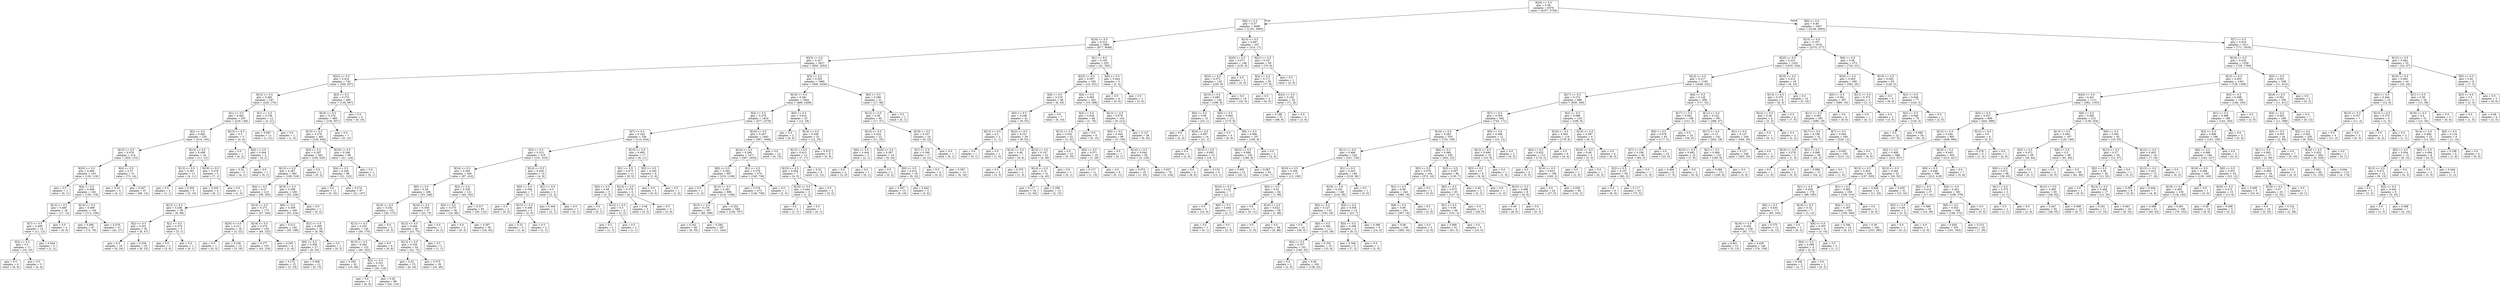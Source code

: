 digraph Tree {
node [shape=box] ;
0 [label="X[24] <= 0.5\ngini = 0.49\nsamples = 6376\nvalue = [4337, 5758]"] ;
1 [label="X[8] <= 0.5\ngini = 0.37\nsamples = 3089\nvalue = [1191, 3665]"] ;
0 -> 1 [labeldistance=2.5, labelangle=45, headlabel="True"] ;
2 [label="X[18] <= 0.5\ngini = 0.312\nsamples = 2882\nvalue = [877, 3648]"] ;
1 -> 2 ;
3 [label="X[23] <= 0.5\ngini = 0.327\nsamples = 2627\nvalue = [856, 3293]"] ;
2 -> 3 ;
4 [label="X[22] <= 0.5\ngini = 0.416\nsamples = 742\nvalue = [350, 837]"] ;
3 -> 4 ;
5 [label="X[12] <= 0.5\ngini = 0.492\nsamples = 247\nvalue = [220, 170]"] ;
4 -> 5 ;
6 [label="X[1] <= 0.5\ngini = 0.482\nsamples = 235\nvalue = [218, 149]"] ;
5 -> 6 ;
7 [label="X[2] <= 0.5\ngini = 0.482\nsamples = 230\nvalue = [214, 145]"] ;
6 -> 7 ;
8 [label="X[15] <= 0.5\ngini = 0.478\nsamples = 214\nvalue = [203, 133]"] ;
7 -> 8 ;
9 [label="X[20] <= 0.5\ngini = 0.499\nsamples = 163\nvalue = [130, 119]"] ;
8 -> 9 ;
10 [label="gini = 0.0\nsamples = 1\nvalue = [0, 1]"] ;
9 -> 10 ;
11 [label="X[4] <= 0.5\ngini = 0.499\nsamples = 162\nvalue = [130, 118]"] ;
9 -> 11 ;
12 [label="X[14] <= 0.5\ngini = 0.485\nsamples = 18\nvalue = [17, 12]"] ;
11 -> 12 ;
13 [label="X[7] <= 0.5\ngini = 0.499\nsamples = 14\nvalue = [11, 12]"] ;
12 -> 13 ;
14 [label="X[3] <= 0.5\ngini = 0.5\nsamples = 11\nvalue = [10, 10]"] ;
13 -> 14 ;
15 [label="gini = 0.5\nsamples = 6\nvalue = [6, 6]"] ;
14 -> 15 ;
16 [label="gini = 0.5\nsamples = 5\nvalue = [4, 4]"] ;
14 -> 16 ;
17 [label="gini = 0.444\nsamples = 3\nvalue = [1, 2]"] ;
13 -> 17 ;
18 [label="gini = 0.0\nsamples = 4\nvalue = [6, 0]"] ;
12 -> 18 ;
19 [label="X[14] <= 0.5\ngini = 0.499\nsamples = 144\nvalue = [113, 106]"] ;
11 -> 19 ;
20 [label="gini = 0.499\nsamples = 97\nvalue = [72, 79]"] ;
19 -> 20 ;
21 [label="gini = 0.479\nsamples = 47\nvalue = [41, 27]"] ;
19 -> 21 ;
22 [label="X[4] <= 0.5\ngini = 0.27\nsamples = 51\nvalue = [73, 14]"] ;
8 -> 22 ;
23 [label="gini = 0.32\nsamples = 4\nvalue = [4, 1]"] ;
22 -> 23 ;
24 [label="gini = 0.267\nsamples = 47\nvalue = [69, 13]"] ;
22 -> 24 ;
25 [label="X[15] <= 0.5\ngini = 0.499\nsamples = 16\nvalue = [11, 12]"] ;
7 -> 25 ;
26 [label="X[13] <= 0.5\ngini = 0.391\nsamples = 11\nvalue = [4, 11]"] ;
25 -> 26 ;
27 [label="gini = 0.5\nsamples = 2\nvalue = [1, 1]"] ;
26 -> 27 ;
28 [label="gini = 0.355\nsamples = 9\nvalue = [3, 10]"] ;
26 -> 28 ;
29 [label="X[19] <= 0.5\ngini = 0.219\nsamples = 5\nvalue = [7, 1]"] ;
25 -> 29 ;
30 [label="gini = 0.245\nsamples = 4\nvalue = [6, 1]"] ;
29 -> 30 ;
31 [label="gini = 0.0\nsamples = 1\nvalue = [1, 0]"] ;
29 -> 31 ;
32 [label="X[13] <= 0.5\ngini = 0.5\nsamples = 5\nvalue = [4, 4]"] ;
6 -> 32 ;
33 [label="gini = 0.0\nsamples = 1\nvalue = [0, 2]"] ;
32 -> 33 ;
34 [label="X[5] <= 0.5\ngini = 0.444\nsamples = 4\nvalue = [4, 2]"] ;
32 -> 34 ;
35 [label="gini = 0.32\nsamples = 3\nvalue = [4, 1]"] ;
34 -> 35 ;
36 [label="gini = 0.0\nsamples = 1\nvalue = [0, 1]"] ;
34 -> 36 ;
37 [label="X[1] <= 0.5\ngini = 0.159\nsamples = 12\nvalue = [2, 21]"] ;
5 -> 37 ;
38 [label="gini = 0.087\nsamples = 11\nvalue = [1, 21]"] ;
37 -> 38 ;
39 [label="gini = 0.0\nsamples = 1\nvalue = [1, 0]"] ;
37 -> 39 ;
40 [label="X[3] <= 0.5\ngini = 0.273\nsamples = 495\nvalue = [130, 667]"] ;
4 -> 40 ;
41 [label="X[16] <= 0.5\ngini = 0.276\nsamples = 489\nvalue = [130, 657]"] ;
40 -> 41 ;
42 [label="X[15] <= 0.5\ngini = 0.279\nsamples = 482\nvalue = [130, 644]"] ;
41 -> 42 ;
43 [label="X[5] <= 0.5\ngini = 0.287\nsamples = 383\nvalue = [109, 520]"] ;
42 -> 43 ;
44 [label="X[13] <= 0.5\ngini = 0.287\nsamples = 382\nvalue = [109, 518]"] ;
43 -> 44 ;
45 [label="X[4] <= 0.5\ngini = 0.27\nsamples = 213\nvalue = [56, 292]"] ;
44 -> 45 ;
46 [label="X[12] <= 0.5\ngini = 0.266\nsamples = 38\nvalue = [9, 48]"] ;
45 -> 46 ;
47 [label="X[2] <= 0.5\ngini = 0.201\nsamples = 35\nvalue = [6, 47]"] ;
46 -> 47 ;
48 [label="gini = 0.0\nsamples = 16\nvalue = [0, 24]"] ;
47 -> 48 ;
49 [label="gini = 0.328\nsamples = 19\nvalue = [6, 23]"] ;
47 -> 49 ;
50 [label="X[1] <= 0.5\ngini = 0.375\nsamples = 3\nvalue = [3, 1]"] ;
46 -> 50 ;
51 [label="gini = 0.0\nsamples = 2\nvalue = [3, 0]"] ;
50 -> 51 ;
52 [label="gini = 0.0\nsamples = 1\nvalue = [0, 1]"] ;
50 -> 52 ;
53 [label="X[14] <= 0.5\ngini = 0.271\nsamples = 175\nvalue = [47, 244]"] ;
45 -> 53 ;
54 [label="X[20] <= 0.5\ngini = 0.211\nsamples = 16\nvalue = [3, 22]"] ;
53 -> 54 ;
55 [label="gini = 0.0\nsamples = 1\nvalue = [0, 3]"] ;
54 -> 55 ;
56 [label="gini = 0.236\nsamples = 15\nvalue = [3, 19]"] ;
54 -> 56 ;
57 [label="X[19] <= 0.5\ngini = 0.276\nsamples = 159\nvalue = [44, 222]"] ;
53 -> 57 ;
58 [label="gini = 0.277\nsamples = 155\nvalue = [43, 216]"] ;
57 -> 58 ;
59 [label="gini = 0.245\nsamples = 4\nvalue = [1, 6]"] ;
57 -> 59 ;
60 [label="X[19] <= 0.5\ngini = 0.308\nsamples = 169\nvalue = [53, 226]"] ;
44 -> 60 ;
61 [label="X[6] <= 0.5\ngini = 0.309\nsamples = 168\nvalue = [53, 224]"] ;
60 -> 61 ;
62 [label="gini = 0.312\nsamples = 140\nvalue = [45, 188]"] ;
61 -> 62 ;
63 [label="X[1] <= 0.5\ngini = 0.298\nsamples = 28\nvalue = [8, 36]"] ;
61 -> 63 ;
64 [label="X[0] <= 0.5\ngini = 0.308\nsamples = 27\nvalue = [8, 34]"] ;
63 -> 64 ;
65 [label="gini = 0.172\nsamples = 15\nvalue = [2, 19]"] ;
64 -> 65 ;
66 [label="gini = 0.408\nsamples = 12\nvalue = [6, 15]"] ;
64 -> 66 ;
67 [label="gini = 0.0\nsamples = 1\nvalue = [0, 2]"] ;
63 -> 67 ;
68 [label="gini = 0.0\nsamples = 1\nvalue = [0, 2]"] ;
60 -> 68 ;
69 [label="gini = 0.0\nsamples = 1\nvalue = [0, 2]"] ;
43 -> 69 ;
70 [label="X[19] <= 0.5\ngini = 0.248\nsamples = 99\nvalue = [21, 124]"] ;
42 -> 70 ;
71 [label="X[4] <= 0.5\ngini = 0.249\nsamples = 98\nvalue = [21, 123]"] ;
70 -> 71 ;
72 [label="gini = 0.0\nsamples = 11\nvalue = [0, 16]"] ;
71 -> 72 ;
73 [label="gini = 0.274\nsamples = 87\nvalue = [21, 107]"] ;
71 -> 73 ;
74 [label="gini = 0.0\nsamples = 1\nvalue = [0, 1]"] ;
70 -> 74 ;
75 [label="gini = 0.0\nsamples = 7\nvalue = [0, 13]"] ;
41 -> 75 ;
76 [label="gini = 0.0\nsamples = 6\nvalue = [0, 10]"] ;
40 -> 76 ;
77 [label="X[3] <= 0.5\ngini = 0.283\nsamples = 1885\nvalue = [506, 2456]"] ;
3 -> 77 ;
78 [label="X[19] <= 0.5\ngini = 0.281\nsamples = 1844\nvalue = [489, 2408]"] ;
77 -> 78 ;
79 [label="X[4] <= 0.5\ngini = 0.278\nsamples = 1819\nvalue = [477, 2379]"] ;
78 -> 79 ;
80 [label="X[7] <= 0.5\ngini = 0.324\nsamples = 336\nvalue = [110, 430]"] ;
79 -> 80 ;
81 [label="X[5] <= 0.5\ngini = 0.313\nsamples = 319\nvalue = [101, 419]"] ;
80 -> 81 ;
82 [label="X[14] <= 0.5\ngini = 0.309\nsamples = 309\nvalue = [97, 410]"] ;
81 -> 82 ;
83 [label="X[0] <= 0.5\ngini = 0.29\nsamples = 188\nvalue = [53, 248]"] ;
82 -> 83 ;
84 [label="X[16] <= 0.5\ngini = 0.252\nsamples = 131\nvalue = [30, 173]"] ;
83 -> 84 ;
85 [label="X[12] <= 0.5\ngini = 0.255\nsamples = 129\nvalue = [30, 170]"] ;
84 -> 85 ;
86 [label="X[13] <= 0.5\ngini = 0.264\nsamples = 123\nvalue = [30, 162]"] ;
85 -> 86 ;
87 [label="gini = 0.293\nsamples = 32\nvalue = [10, 46]"] ;
86 -> 87 ;
88 [label="X[2] <= 0.5\ngini = 0.251\nsamples = 91\nvalue = [20, 116]"] ;
86 -> 88 ;
89 [label="gini = 0.0\nsamples = 3\nvalue = [0, 6]"] ;
88 -> 89 ;
90 [label="gini = 0.26\nsamples = 88\nvalue = [20, 110]"] ;
88 -> 90 ;
91 [label="gini = 0.0\nsamples = 6\nvalue = [0, 8]"] ;
85 -> 91 ;
92 [label="gini = 0.0\nsamples = 2\nvalue = [0, 3]"] ;
84 -> 92 ;
93 [label="X[16] <= 0.5\ngini = 0.359\nsamples = 57\nvalue = [23, 75]"] ;
83 -> 93 ;
94 [label="X[12] <= 0.5\ngini = 0.364\nsamples = 56\nvalue = [23, 73]"] ;
93 -> 94 ;
95 [label="X[13] <= 0.5\ngini = 0.359\nsamples = 54\nvalue = [22, 72]"] ;
94 -> 95 ;
96 [label="gini = 0.32\nsamples = 15\nvalue = [6, 24]"] ;
95 -> 96 ;
97 [label="gini = 0.375\nsamples = 39\nvalue = [16, 48]"] ;
95 -> 97 ;
98 [label="gini = 0.5\nsamples = 2\nvalue = [1, 1]"] ;
94 -> 98 ;
99 [label="gini = 0.0\nsamples = 1\nvalue = [0, 2]"] ;
93 -> 99 ;
100 [label="X[2] <= 0.5\ngini = 0.336\nsamples = 121\nvalue = [44, 162]"] ;
82 -> 100 ;
101 [label="X[0] <= 0.5\ngini = 0.375\nsamples = 38\nvalue = [16, 48]"] ;
100 -> 101 ;
102 [label="gini = 0.0\nsamples = 2\nvalue = [0, 3]"] ;
101 -> 102 ;
103 [label="gini = 0.387\nsamples = 36\nvalue = [16, 45]"] ;
101 -> 103 ;
104 [label="gini = 0.317\nsamples = 83\nvalue = [28, 114]"] ;
100 -> 104 ;
105 [label="X[14] <= 0.5\ngini = 0.426\nsamples = 10\nvalue = [4, 9]"] ;
81 -> 105 ;
106 [label="X[0] <= 0.5\ngini = 0.346\nsamples = 7\nvalue = [2, 7]"] ;
105 -> 106 ;
107 [label="gini = 0.0\nsamples = 2\nvalue = [0, 2]"] ;
106 -> 107 ;
108 [label="X[15] <= 0.5\ngini = 0.408\nsamples = 5\nvalue = [2, 5]"] ;
106 -> 108 ;
109 [label="gini = 0.32\nsamples = 3\nvalue = [1, 4]"] ;
108 -> 109 ;
110 [label="gini = 0.5\nsamples = 2\nvalue = [1, 1]"] ;
108 -> 110 ;
111 [label="X[1] <= 0.5\ngini = 0.5\nsamples = 3\nvalue = [2, 2]"] ;
105 -> 111 ;
112 [label="gini = 0.444\nsamples = 2\nvalue = [2, 1]"] ;
111 -> 112 ;
113 [label="gini = 0.0\nsamples = 1\nvalue = [0, 1]"] ;
111 -> 113 ;
114 [label="X[15] <= 0.5\ngini = 0.495\nsamples = 17\nvalue = [9, 11]"] ;
80 -> 114 ;
115 [label="X[1] <= 0.5\ngini = 0.473\nsamples = 11\nvalue = [8, 5]"] ;
114 -> 115 ;
116 [label="X[0] <= 0.5\ngini = 0.48\nsamples = 5\nvalue = [2, 3]"] ;
115 -> 116 ;
117 [label="gini = 0.0\nsamples = 1\nvalue = [0, 1]"] ;
116 -> 117 ;
118 [label="X[14] <= 0.5\ngini = 0.5\nsamples = 4\nvalue = [2, 2]"] ;
116 -> 118 ;
119 [label="gini = 0.5\nsamples = 2\nvalue = [1, 1]"] ;
118 -> 119 ;
120 [label="gini = 0.5\nsamples = 2\nvalue = [1, 1]"] ;
118 -> 120 ;
121 [label="X[14] <= 0.5\ngini = 0.375\nsamples = 6\nvalue = [6, 2]"] ;
115 -> 121 ;
122 [label="gini = 0.48\nsamples = 3\nvalue = [3, 2]"] ;
121 -> 122 ;
123 [label="gini = 0.0\nsamples = 3\nvalue = [3, 0]"] ;
121 -> 123 ;
124 [label="X[2] <= 0.5\ngini = 0.245\nsamples = 6\nvalue = [1, 6]"] ;
114 -> 124 ;
125 [label="gini = 0.0\nsamples = 5\nvalue = [0, 6]"] ;
124 -> 125 ;
126 [label="gini = 0.0\nsamples = 1\nvalue = [1, 0]"] ;
124 -> 126 ;
127 [label="X[16] <= 0.5\ngini = 0.267\nsamples = 1483\nvalue = [367, 1949]"] ;
79 -> 127 ;
128 [label="X[14] <= 0.5\ngini = 0.268\nsamples = 1471\nvalue = [367, 1934]"] ;
127 -> 128 ;
129 [label="X[0] <= 0.5\ngini = 0.262\nsamples = 897\nvalue = [219, 1196]"] ;
128 -> 129 ;
130 [label="gini = 0.0\nsamples = 1\nvalue = [1, 0]"] ;
129 -> 130 ;
131 [label="X[13] <= 0.5\ngini = 0.261\nsamples = 896\nvalue = [218, 1196]"] ;
129 -> 131 ;
132 [label="X[15] <= 0.5\ngini = 0.278\nsamples = 307\nvalue = [80, 399]"] ;
131 -> 132 ;
133 [label="gini = 0.242\nsamples = 40\nvalue = [9, 55]"] ;
132 -> 133 ;
134 [label="gini = 0.284\nsamples = 267\nvalue = [71, 344]"] ;
132 -> 134 ;
135 [label="gini = 0.252\nsamples = 589\nvalue = [138, 797]"] ;
131 -> 135 ;
136 [label="X[1] <= 0.5\ngini = 0.278\nsamples = 574\nvalue = [148, 738]"] ;
128 -> 136 ;
137 [label="gini = 0.276\nsamples = 573\nvalue = [146, 738]"] ;
136 -> 137 ;
138 [label="gini = 0.0\nsamples = 1\nvalue = [2, 0]"] ;
136 -> 138 ;
139 [label="gini = 0.0\nsamples = 12\nvalue = [0, 15]"] ;
127 -> 139 ;
140 [label="X[0] <= 0.5\ngini = 0.414\nsamples = 25\nvalue = [12, 29]"] ;
78 -> 140 ;
141 [label="gini = 0.0\nsamples = 2\nvalue = [0, 4]"] ;
140 -> 141 ;
142 [label="X[14] <= 0.5\ngini = 0.438\nsamples = 23\nvalue = [12, 25]"] ;
140 -> 142 ;
143 [label="X[13] <= 0.5\ngini = 0.413\nsamples = 15\nvalue = [7, 17]"] ;
142 -> 143 ;
144 [label="X[15] <= 0.5\ngini = 0.494\nsamples = 7\nvalue = [4, 5]"] ;
143 -> 144 ;
145 [label="X[16] <= 0.5\ngini = 0.444\nsamples = 3\nvalue = [1, 2]"] ;
144 -> 145 ;
146 [label="gini = 0.5\nsamples = 2\nvalue = [1, 1]"] ;
145 -> 146 ;
147 [label="gini = 0.0\nsamples = 1\nvalue = [0, 1]"] ;
145 -> 147 ;
148 [label="gini = 0.5\nsamples = 4\nvalue = [3, 3]"] ;
144 -> 148 ;
149 [label="gini = 0.32\nsamples = 8\nvalue = [3, 12]"] ;
143 -> 149 ;
150 [label="gini = 0.473\nsamples = 8\nvalue = [5, 8]"] ;
142 -> 150 ;
151 [label="X[5] <= 0.5\ngini = 0.386\nsamples = 41\nvalue = [17, 48]"] ;
77 -> 151 ;
152 [label="X[13] <= 0.5\ngini = 0.39\nsamples = 40\nvalue = [17, 47]"] ;
151 -> 152 ;
153 [label="X[14] <= 0.5\ngini = 0.424\nsamples = 22\nvalue = [11, 25]"] ;
152 -> 153 ;
154 [label="X[6] <= 0.5\ngini = 0.444\nsamples = 3\nvalue = [2, 1]"] ;
153 -> 154 ;
155 [label="gini = 0.0\nsamples = 2\nvalue = [2, 0]"] ;
154 -> 155 ;
156 [label="gini = 0.0\nsamples = 1\nvalue = [0, 1]"] ;
154 -> 156 ;
157 [label="X[20] <= 0.5\ngini = 0.397\nsamples = 19\nvalue = [9, 24]"] ;
153 -> 157 ;
158 [label="gini = 0.0\nsamples = 1\nvalue = [0, 2]"] ;
157 -> 158 ;
159 [label="X[6] <= 0.5\ngini = 0.412\nsamples = 18\nvalue = [9, 22]"] ;
157 -> 159 ;
160 [label="gini = 0.397\nsamples = 13\nvalue = [6, 16]"] ;
159 -> 160 ;
161 [label="gini = 0.444\nsamples = 5\nvalue = [3, 6]"] ;
159 -> 161 ;
162 [label="X[19] <= 0.5\ngini = 0.337\nsamples = 18\nvalue = [6, 22]"] ;
152 -> 162 ;
163 [label="X[7] <= 0.5\ngini = 0.346\nsamples = 17\nvalue = [6, 21]"] ;
162 -> 163 ;
164 [label="gini = 0.0\nsamples = 4\nvalue = [0, 5]"] ;
163 -> 164 ;
165 [label="gini = 0.397\nsamples = 13\nvalue = [6, 16]"] ;
163 -> 165 ;
166 [label="gini = 0.0\nsamples = 1\nvalue = [0, 1]"] ;
162 -> 166 ;
167 [label="gini = 0.0\nsamples = 1\nvalue = [0, 1]"] ;
151 -> 167 ;
168 [label="X[1] <= 0.5\ngini = 0.105\nsamples = 255\nvalue = [21, 355]"] ;
2 -> 168 ;
169 [label="X[23] <= 0.5\ngini = 0.097\nsamples = 250\nvalue = [19, 351]"] ;
168 -> 169 ;
170 [label="X[6] <= 0.5\ngini = 0.219\nsamples = 48\nvalue = [9, 63]"] ;
169 -> 170 ;
171 [label="X[0] <= 0.5\ngini = 0.248\nsamples = 41\nvalue = [9, 53]"] ;
170 -> 171 ;
172 [label="X[13] <= 0.5\ngini = 0.5\nsamples = 2\nvalue = [1, 1]"] ;
171 -> 172 ;
173 [label="gini = 0.0\nsamples = 1\nvalue = [0, 1]"] ;
172 -> 173 ;
174 [label="gini = 0.0\nsamples = 1\nvalue = [1, 0]"] ;
172 -> 174 ;
175 [label="X[22] <= 0.5\ngini = 0.231\nsamples = 39\nvalue = [8, 52]"] ;
171 -> 175 ;
176 [label="X[15] <= 0.5\ngini = 0.48\nsamples = 7\nvalue = [4, 6]"] ;
175 -> 176 ;
177 [label="gini = 0.5\nsamples = 5\nvalue = [3, 3]"] ;
176 -> 177 ;
178 [label="gini = 0.375\nsamples = 2\nvalue = [1, 3]"] ;
176 -> 178 ;
179 [label="X[15] <= 0.5\ngini = 0.147\nsamples = 32\nvalue = [4, 46]"] ;
175 -> 179 ;
180 [label="X[14] <= 0.5\ngini = 0.15\nsamples = 31\nvalue = [4, 45]"] ;
179 -> 180 ;
181 [label="gini = 0.117\nsamples = 18\nvalue = [2, 30]"] ;
180 -> 181 ;
182 [label="gini = 0.208\nsamples = 13\nvalue = [2, 15]"] ;
180 -> 182 ;
183 [label="gini = 0.0\nsamples = 1\nvalue = [0, 1]"] ;
179 -> 183 ;
184 [label="gini = 0.0\nsamples = 7\nvalue = [0, 10]"] ;
170 -> 184 ;
185 [label="X[4] <= 0.5\ngini = 0.065\nsamples = 202\nvalue = [10, 288]"] ;
169 -> 185 ;
186 [label="X[3] <= 0.5\ngini = 0.026\nsamples = 48\nvalue = [1, 76]"] ;
185 -> 186 ;
187 [label="X[13] <= 0.5\ngini = 0.032\nsamples = 42\nvalue = [1, 61]"] ;
186 -> 187 ;
188 [label="gini = 0.0\nsamples = 23\nvalue = [0, 35]"] ;
187 -> 188 ;
189 [label="X[0] <= 0.5\ngini = 0.071\nsamples = 19\nvalue = [1, 26]"] ;
187 -> 189 ;
190 [label="gini = 0.117\nsamples = 11\nvalue = [1, 15]"] ;
189 -> 190 ;
191 [label="gini = 0.0\nsamples = 8\nvalue = [0, 11]"] ;
189 -> 191 ;
192 [label="gini = 0.0\nsamples = 6\nvalue = [0, 15]"] ;
186 -> 192 ;
193 [label="X[13] <= 0.5\ngini = 0.078\nsamples = 154\nvalue = [9, 212]"] ;
185 -> 193 ;
194 [label="X[0] <= 0.5\ngini = 0.044\nsamples = 96\nvalue = [3, 130]"] ;
193 -> 194 ;
195 [label="gini = 0.0\nsamples = 1\nvalue = [0, 1]"] ;
194 -> 195 ;
196 [label="X[14] <= 0.5\ngini = 0.044\nsamples = 95\nvalue = [3, 129]"] ;
194 -> 196 ;
197 [label="gini = 0.074\nsamples = 19\nvalue = [1, 25]"] ;
196 -> 197 ;
198 [label="gini = 0.037\nsamples = 76\nvalue = [2, 104]"] ;
196 -> 198 ;
199 [label="gini = 0.127\nsamples = 58\nvalue = [6, 82]"] ;
193 -> 199 ;
200 [label="X[6] <= 0.5\ngini = 0.444\nsamples = 5\nvalue = [2, 4]"] ;
168 -> 200 ;
201 [label="gini = 0.0\nsamples = 4\nvalue = [0, 4]"] ;
200 -> 201 ;
202 [label="gini = 0.0\nsamples = 1\nvalue = [2, 0]"] ;
200 -> 202 ;
203 [label="X[14] <= 0.5\ngini = 0.097\nsamples = 207\nvalue = [314, 17]"] ;
1 -> 203 ;
204 [label="X[20] <= 0.5\ngini = 0.071\nsamples = 148\nvalue = [235, 9]"] ;
203 -> 204 ;
205 [label="X[22] <= 0.5\ngini = 0.072\nsamples = 145\nvalue = [230, 9]"] ;
204 -> 205 ;
206 [label="X[13] <= 0.5\ngini = 0.083\nsamples = 126\nvalue = [198, 9]"] ;
205 -> 206 ;
207 [label="X[0] <= 0.5\ngini = 0.08\nsamples = 15\nvalue = [23, 1]"] ;
206 -> 207 ;
208 [label="gini = 0.0\nsamples = 1\nvalue = [2, 0]"] ;
207 -> 208 ;
209 [label="X[23] <= 0.5\ngini = 0.087\nsamples = 14\nvalue = [21, 1]"] ;
207 -> 209 ;
210 [label="gini = 0.0\nsamples = 1\nvalue = [2, 0]"] ;
209 -> 210 ;
211 [label="X[15] <= 0.5\ngini = 0.095\nsamples = 13\nvalue = [19, 1]"] ;
209 -> 211 ;
212 [label="gini = 0.0\nsamples = 4\nvalue = [6, 0]"] ;
211 -> 212 ;
213 [label="gini = 0.133\nsamples = 9\nvalue = [13, 1]"] ;
211 -> 213 ;
214 [label="X[0] <= 0.5\ngini = 0.084\nsamples = 111\nvalue = [175, 8]"] ;
206 -> 214 ;
215 [label="gini = 0.0\nsamples = 4\nvalue = [6, 0]"] ;
214 -> 215 ;
216 [label="X[6] <= 0.5\ngini = 0.086\nsamples = 107\nvalue = [169, 8]"] ;
214 -> 216 ;
217 [label="X[23] <= 0.5\ngini = 0.088\nsamples = 105\nvalue = [166, 8]"] ;
216 -> 217 ;
218 [label="gini = 0.091\nsamples = 12\nvalue = [20, 1]"] ;
217 -> 218 ;
219 [label="gini = 0.087\nsamples = 93\nvalue = [146, 7]"] ;
217 -> 219 ;
220 [label="gini = 0.0\nsamples = 2\nvalue = [3, 0]"] ;
216 -> 220 ;
221 [label="gini = 0.0\nsamples = 19\nvalue = [32, 0]"] ;
205 -> 221 ;
222 [label="gini = 0.0\nsamples = 3\nvalue = [5, 0]"] ;
204 -> 222 ;
223 [label="X[21] <= 0.5\ngini = 0.167\nsamples = 59\nvalue = [79, 8]"] ;
203 -> 223 ;
224 [label="X[4] <= 0.5\ngini = 0.171\nsamples = 58\nvalue = [77, 8]"] ;
223 -> 224 ;
225 [label="gini = 0.0\nsamples = 4\nvalue = [6, 0]"] ;
224 -> 225 ;
226 [label="X[22] <= 0.5\ngini = 0.182\nsamples = 54\nvalue = [71, 8]"] ;
224 -> 226 ;
227 [label="gini = 0.188\nsamples = 51\nvalue = [68, 8]"] ;
226 -> 227 ;
228 [label="gini = 0.0\nsamples = 3\nvalue = [3, 0]"] ;
226 -> 228 ;
229 [label="gini = 0.0\nsamples = 1\nvalue = [2, 0]"] ;
223 -> 229 ;
230 [label="X[9] <= 0.5\ngini = 0.48\nsamples = 3287\nvalue = [3146, 2093]"] ;
0 -> 230 [labeldistance=2.5, labelangle=-45, headlabel="False"] ;
231 [label="X[15] <= 0.5\ngini = 0.187\nsamples = 1676\nvalue = [2375, 277]"] ;
230 -> 231 ;
232 [label="X[20] <= 0.5\ngini = 0.231\nsamples = 1203\nvalue = [1655, 254]"] ;
231 -> 232 ;
233 [label="X[13] <= 0.5\ngini = 0.217\nsamples = 1185\nvalue = [1646, 232]"] ;
232 -> 233 ;
234 [label="X[17] <= 0.5\ngini = 0.272\nsamples = 686\nvalue = [929, 180]"] ;
233 -> 234 ;
235 [label="X[7] <= 0.5\ngini = 0.304\nsamples = 562\nvalue = [743, 171]"] ;
234 -> 235 ;
236 [label="X[14] <= 0.5\ngini = 0.293\nsamples = 550\nvalue = [733, 159]"] ;
235 -> 236 ;
237 [label="X[11] <= 0.5\ngini = 0.466\nsamples = 220\nvalue = [231, 136]"] ;
236 -> 237 ;
238 [label="X[16] <= 0.5\ngini = 0.204\nsamples = 71\nvalue = [13, 100]"] ;
237 -> 238 ;
239 [label="X[10] <= 0.5\ngini = 0.142\nsamples = 7\nvalue = [12, 1]"] ;
238 -> 239 ;
240 [label="gini = 0.0\nsamples = 5\nvalue = [10, 0]"] ;
239 -> 240 ;
241 [label="X[6] <= 0.5\ngini = 0.444\nsamples = 2\nvalue = [2, 1]"] ;
239 -> 241 ;
242 [label="gini = 0.0\nsamples = 1\nvalue = [0, 1]"] ;
241 -> 242 ;
243 [label="gini = 0.0\nsamples = 1\nvalue = [2, 0]"] ;
241 -> 243 ;
244 [label="X[0] <= 0.5\ngini = 0.02\nsamples = 64\nvalue = [1, 99]"] ;
238 -> 244 ;
245 [label="gini = 0.0\nsamples = 5\nvalue = [0, 11]"] ;
244 -> 245 ;
246 [label="X[10] <= 0.5\ngini = 0.022\nsamples = 59\nvalue = [1, 88]"] ;
244 -> 246 ;
247 [label="gini = 0.0\nsamples = 1\nvalue = [1, 0]"] ;
246 -> 247 ;
248 [label="gini = 0.0\nsamples = 58\nvalue = [0, 88]"] ;
246 -> 248 ;
249 [label="X[1] <= 0.5\ngini = 0.243\nsamples = 149\nvalue = [218, 36]"] ;
237 -> 249 ;
250 [label="X[16] <= 0.5\ngini = 0.245\nsamples = 148\nvalue = [216, 36]"] ;
249 -> 250 ;
251 [label="X[0] <= 0.5\ngini = 0.227\nsamples = 133\nvalue = [193, 29]"] ;
250 -> 251 ;
252 [label="gini = 0.0\nsamples = 22\nvalue = [38, 0]"] ;
251 -> 252 ;
253 [label="X[6] <= 0.5\ngini = 0.266\nsamples = 111\nvalue = [155, 29]"] ;
251 -> 253 ;
254 [label="X[4] <= 0.5\ngini = 0.257\nsamples = 101\nvalue = [140, 25]"] ;
253 -> 254 ;
255 [label="gini = 0.0\nsamples = 1\nvalue = [2, 0]"] ;
254 -> 255 ;
256 [label="gini = 0.26\nsamples = 100\nvalue = [138, 25]"] ;
254 -> 256 ;
257 [label="gini = 0.332\nsamples = 10\nvalue = [15, 4]"] ;
253 -> 257 ;
258 [label="X[4] <= 0.5\ngini = 0.358\nsamples = 15\nvalue = [23, 7]"] ;
250 -> 258 ;
259 [label="X[0] <= 0.5\ngini = 0.298\nsamples = 6\nvalue = [9, 2]"] ;
258 -> 259 ;
260 [label="gini = 0.346\nsamples = 5\nvalue = [7, 2]"] ;
259 -> 260 ;
261 [label="gini = 0.0\nsamples = 1\nvalue = [2, 0]"] ;
259 -> 261 ;
262 [label="gini = 0.388\nsamples = 9\nvalue = [14, 5]"] ;
258 -> 262 ;
263 [label="gini = 0.0\nsamples = 1\nvalue = [2, 0]"] ;
249 -> 263 ;
264 [label="X[6] <= 0.5\ngini = 0.084\nsamples = 330\nvalue = [502, 23]"] ;
236 -> 264 ;
265 [label="X[5] <= 0.5\ngini = 0.079\nsamples = 244\nvalue = [372, 16]"] ;
264 -> 265 ;
266 [label="X[1] <= 0.5\ngini = 0.08\nsamples = 242\nvalue = [369, 16]"] ;
265 -> 266 ;
267 [label="X[8] <= 0.5\ngini = 0.08\nsamples = 241\nvalue = [367, 16]"] ;
266 -> 267 ;
268 [label="gini = 0.08\nsamples = 239\nvalue = [365, 16]"] ;
267 -> 268 ;
269 [label="gini = 0.0\nsamples = 2\nvalue = [2, 0]"] ;
267 -> 269 ;
270 [label="gini = 0.0\nsamples = 1\nvalue = [2, 0]"] ;
266 -> 270 ;
271 [label="gini = 0.0\nsamples = 2\nvalue = [3, 0]"] ;
265 -> 271 ;
272 [label="X[3] <= 0.5\ngini = 0.097\nsamples = 86\nvalue = [130, 7]"] ;
264 -> 272 ;
273 [label="X[0] <= 0.5\ngini = 0.073\nsamples = 83\nvalue = [127, 5]"] ;
272 -> 273 ;
274 [label="X[1] <= 0.5\ngini = 0.09\nsamples = 66\nvalue = [101, 5]"] ;
273 -> 274 ;
275 [label="gini = 0.099\nsamples = 61\nvalue = [91, 5]"] ;
274 -> 275 ;
276 [label="gini = 0.0\nsamples = 5\nvalue = [10, 0]"] ;
274 -> 276 ;
277 [label="gini = 0.0\nsamples = 17\nvalue = [26, 0]"] ;
273 -> 277 ;
278 [label="gini = 0.48\nsamples = 3\nvalue = [3, 2]"] ;
272 -> 278 ;
279 [label="X[0] <= 0.5\ngini = 0.496\nsamples = 12\nvalue = [10, 12]"] ;
235 -> 279 ;
280 [label="X[12] <= 0.5\ngini = 0.499\nsamples = 10\nvalue = [10, 9]"] ;
279 -> 280 ;
281 [label="X[3] <= 0.5\ngini = 0.5\nsamples = 9\nvalue = [9, 9]"] ;
280 -> 281 ;
282 [label="gini = 0.0\nsamples = 1\nvalue = [1, 0]"] ;
281 -> 282 ;
283 [label="X[10] <= 0.5\ngini = 0.498\nsamples = 8\nvalue = [8, 9]"] ;
281 -> 283 ;
284 [label="gini = 0.49\nsamples = 6\nvalue = [8, 6]"] ;
283 -> 284 ;
285 [label="gini = 0.0\nsamples = 2\nvalue = [0, 3]"] ;
283 -> 285 ;
286 [label="gini = 0.0\nsamples = 1\nvalue = [1, 0]"] ;
280 -> 286 ;
287 [label="gini = 0.0\nsamples = 2\nvalue = [0, 3]"] ;
279 -> 287 ;
288 [label="X[2] <= 0.5\ngini = 0.088\nsamples = 124\nvalue = [186, 9]"] ;
234 -> 288 ;
289 [label="X[16] <= 0.5\ngini = 0.063\nsamples = 118\nvalue = [178, 6]"] ;
288 -> 289 ;
290 [label="X[4] <= 0.5\ngini = 0.022\nsamples = 112\nvalue = [174, 2]"] ;
289 -> 290 ;
291 [label="gini = 0.0\nsamples = 4\nvalue = [5, 0]"] ;
290 -> 291 ;
292 [label="X[14] <= 0.5\ngini = 0.023\nsamples = 108\nvalue = [169, 2]"] ;
290 -> 292 ;
293 [label="gini = 0.0\nsamples = 24\nvalue = [37, 0]"] ;
292 -> 293 ;
294 [label="gini = 0.029\nsamples = 84\nvalue = [132, 2]"] ;
292 -> 294 ;
295 [label="gini = 0.5\nsamples = 6\nvalue = [4, 4]"] ;
289 -> 295 ;
296 [label="X[14] <= 0.5\ngini = 0.397\nsamples = 6\nvalue = [8, 3]"] ;
288 -> 296 ;
297 [label="X[16] <= 0.5\ngini = 0.48\nsamples = 2\nvalue = [2, 3]"] ;
296 -> 297 ;
298 [label="gini = 0.0\nsamples = 1\nvalue = [2, 0]"] ;
297 -> 298 ;
299 [label="gini = 0.0\nsamples = 1\nvalue = [0, 3]"] ;
297 -> 299 ;
300 [label="gini = 0.0\nsamples = 4\nvalue = [6, 0]"] ;
296 -> 300 ;
301 [label="X[4] <= 0.5\ngini = 0.126\nsamples = 499\nvalue = [717, 52]"] ;
233 -> 301 ;
302 [label="X[17] <= 0.5\ngini = 0.062\nsamples = 108\nvalue = [151, 5]"] ;
301 -> 302 ;
303 [label="X[0] <= 0.5\ngini = 0.079\nsamples = 83\nvalue = [117, 5]"] ;
302 -> 303 ;
304 [label="X[7] <= 0.5\ngini = 0.106\nsamples = 60\nvalue = [84, 5]"] ;
303 -> 304 ;
305 [label="X[2] <= 0.5\ngini = 0.107\nsamples = 59\nvalue = [83, 5]"] ;
304 -> 305 ;
306 [label="gini = 0.0\nsamples = 6\nvalue = [8, 0]"] ;
305 -> 306 ;
307 [label="gini = 0.117\nsamples = 53\nvalue = [75, 5]"] ;
305 -> 307 ;
308 [label="gini = 0.0\nsamples = 1\nvalue = [1, 0]"] ;
304 -> 308 ;
309 [label="gini = 0.0\nsamples = 23\nvalue = [33, 0]"] ;
303 -> 309 ;
310 [label="gini = 0.0\nsamples = 25\nvalue = [34, 0]"] ;
302 -> 310 ;
311 [label="X[11] <= 0.5\ngini = 0.142\nsamples = 391\nvalue = [566, 47]"] ;
301 -> 311 ;
312 [label="X[17] <= 0.5\ngini = 0.15\nsamples = 142\nvalue = [202, 18]"] ;
311 -> 312 ;
313 [label="X[10] <= 0.5\ngini = 0.492\nsamples = 10\nvalue = [7, 9]"] ;
312 -> 313 ;
314 [label="gini = 0.486\nsamples = 8\nvalue = [7, 5]"] ;
313 -> 314 ;
315 [label="gini = 0.0\nsamples = 2\nvalue = [0, 4]"] ;
313 -> 315 ;
316 [label="X[1] <= 0.5\ngini = 0.084\nsamples = 132\nvalue = [195, 9]"] ;
312 -> 316 ;
317 [label="gini = 0.086\nsamples = 131\nvalue = [190, 9]"] ;
316 -> 317 ;
318 [label="gini = 0.0\nsamples = 1\nvalue = [5, 0]"] ;
316 -> 318 ;
319 [label="X[1] <= 0.5\ngini = 0.137\nsamples = 249\nvalue = [364, 29]"] ;
311 -> 319 ;
320 [label="gini = 0.137\nsamples = 248\nvalue = [363, 29]"] ;
319 -> 320 ;
321 [label="gini = 0.0\nsamples = 1\nvalue = [1, 0]"] ;
319 -> 321 ;
322 [label="X[10] <= 0.5\ngini = 0.412\nsamples = 18\nvalue = [9, 22]"] ;
232 -> 322 ;
323 [label="X[13] <= 0.5\ngini = 0.375\nsamples = 8\nvalue = [9, 3]"] ;
322 -> 323 ;
324 [label="X[14] <= 0.5\ngini = 0.48\nsamples = 4\nvalue = [2, 3]"] ;
323 -> 324 ;
325 [label="gini = 0.0\nsamples = 1\nvalue = [0, 1]"] ;
324 -> 325 ;
326 [label="gini = 0.5\nsamples = 3\nvalue = [2, 2]"] ;
324 -> 326 ;
327 [label="gini = 0.0\nsamples = 4\nvalue = [7, 0]"] ;
323 -> 327 ;
328 [label="gini = 0.0\nsamples = 10\nvalue = [0, 19]"] ;
322 -> 328 ;
329 [label="X[6] <= 0.5\ngini = 0.06\nsamples = 473\nvalue = [720, 23]"] ;
231 -> 329 ;
330 [label="X[20] <= 0.5\ngini = 0.063\nsamples = 390\nvalue = [592, 20]"] ;
329 -> 330 ;
331 [label="X[5] <= 0.5\ngini = 0.061\nsamples = 387\nvalue = [589, 19]"] ;
330 -> 331 ;
332 [label="X[11] <= 0.5\ngini = 0.061\nsamples = 381\nvalue = [580, 19]"] ;
331 -> 332 ;
333 [label="X[17] <= 0.5\ngini = 0.198\nsamples = 41\nvalue = [56, 7]"] ;
332 -> 333 ;
334 [label="X[10] <= 0.5\ngini = 0.278\nsamples = 3\nvalue = [1, 5]"] ;
333 -> 334 ;
335 [label="gini = 0.0\nsamples = 1\nvalue = [1, 0]"] ;
334 -> 335 ;
336 [label="gini = 0.0\nsamples = 2\nvalue = [0, 5]"] ;
334 -> 336 ;
337 [label="X[1] <= 0.5\ngini = 0.068\nsamples = 38\nvalue = [55, 2]"] ;
333 -> 337 ;
338 [label="gini = 0.069\nsamples = 37\nvalue = [54, 2]"] ;
337 -> 338 ;
339 [label="gini = 0.0\nsamples = 1\nvalue = [1, 0]"] ;
337 -> 339 ;
340 [label="X[7] <= 0.5\ngini = 0.044\nsamples = 340\nvalue = [524, 12]"] ;
332 -> 340 ;
341 [label="gini = 0.045\nsamples = 335\nvalue = [515, 12]"] ;
340 -> 341 ;
342 [label="gini = 0.0\nsamples = 5\nvalue = [9, 0]"] ;
340 -> 342 ;
343 [label="gini = 0.0\nsamples = 6\nvalue = [9, 0]"] ;
331 -> 343 ;
344 [label="X[11] <= 0.5\ngini = 0.375\nsamples = 3\nvalue = [3, 1]"] ;
330 -> 344 ;
345 [label="gini = 0.0\nsamples = 1\nvalue = [0, 1]"] ;
344 -> 345 ;
346 [label="gini = 0.0\nsamples = 2\nvalue = [3, 0]"] ;
344 -> 346 ;
347 [label="X[19] <= 0.5\ngini = 0.045\nsamples = 83\nvalue = [128, 3]"] ;
329 -> 347 ;
348 [label="gini = 0.0\nsamples = 6\nvalue = [8, 0]"] ;
347 -> 348 ;
349 [label="X[1] <= 0.5\ngini = 0.048\nsamples = 77\nvalue = [120, 3]"] ;
347 -> 349 ;
350 [label="X[2] <= 0.5\ngini = 0.048\nsamples = 76\nvalue = [118, 3]"] ;
349 -> 350 ;
351 [label="gini = 0.0\nsamples = 22\nvalue = [37, 0]"] ;
350 -> 351 ;
352 [label="gini = 0.069\nsamples = 54\nvalue = [81, 3]"] ;
350 -> 352 ;
353 [label="gini = 0.0\nsamples = 1\nvalue = [2, 0]"] ;
349 -> 353 ;
354 [label="X[7] <= 0.5\ngini = 0.418\nsamples = 1611\nvalue = [771, 1816]"] ;
230 -> 354 ;
355 [label="X[16] <= 0.5\ngini = 0.416\nsamples = 1559\nvalue = [739, 1769]"] ;
354 -> 355 ;
356 [label="X[15] <= 0.5\ngini = 0.455\nsamples = 1301\nvalue = [728, 1356]"] ;
355 -> 356 ;
357 [label="X[20] <= 0.5\ngini = 0.441\nsamples = 1111\nvalue = [582, 1193]"] ;
356 -> 357 ;
358 [label="X[3] <= 0.5\ngini = 0.427\nsamples = 899\nvalue = [443, 989]"] ;
357 -> 358 ;
359 [label="X[13] <= 0.5\ngini = 0.426\nsamples = 893\nvalue = [438, 984]"] ;
358 -> 359 ;
360 [label="X[2] <= 0.5\ngini = 0.408\nsamples = 488\nvalue = [223, 557]"] ;
359 -> 360 ;
361 [label="X[12] <= 0.5\ngini = 0.404\nsamples = 436\nvalue = [197, 505]"] ;
360 -> 361 ;
362 [label="X[1] <= 0.5\ngini = 0.429\nsamples = 178\nvalue = [88, 195]"] ;
361 -> 362 ;
363 [label="X[6] <= 0.5\ngini = 0.433\nsamples = 171\nvalue = [85, 183]"] ;
362 -> 363 ;
364 [label="X[19] <= 0.5\ngini = 0.436\nsamples = 159\nvalue = [81, 171]"] ;
363 -> 364 ;
365 [label="gini = 0.401\nsamples = 13\nvalue = [5, 13]"] ;
364 -> 365 ;
366 [label="gini = 0.439\nsamples = 146\nvalue = [76, 158]"] ;
364 -> 366 ;
367 [label="gini = 0.375\nsamples = 12\nvalue = [4, 12]"] ;
363 -> 367 ;
368 [label="X[19] <= 0.5\ngini = 0.32\nsamples = 7\nvalue = [3, 12]"] ;
362 -> 368 ;
369 [label="gini = 0.0\nsamples = 1\nvalue = [0, 2]"] ;
368 -> 369 ;
370 [label="X[6] <= 0.5\ngini = 0.355\nsamples = 6\nvalue = [3, 10]"] ;
368 -> 370 ;
371 [label="X[4] <= 0.5\ngini = 0.298\nsamples = 4\nvalue = [2, 9]"] ;
370 -> 371 ;
372 [label="gini = 0.346\nsamples = 3\nvalue = [2, 7]"] ;
371 -> 372 ;
373 [label="gini = 0.0\nsamples = 1\nvalue = [0, 2]"] ;
371 -> 373 ;
374 [label="gini = 0.5\nsamples = 2\nvalue = [1, 1]"] ;
370 -> 374 ;
375 [label="X[1] <= 0.5\ngini = 0.385\nsamples = 258\nvalue = [109, 310]"] ;
361 -> 375 ;
376 [label="X[4] <= 0.5\ngini = 0.387\nsamples = 256\nvalue = [109, 306]"] ;
375 -> 376 ;
377 [label="gini = 0.346\nsamples = 16\nvalue = [6, 21]"] ;
376 -> 377 ;
378 [label="gini = 0.39\nsamples = 240\nvalue = [103, 285]"] ;
376 -> 378 ;
379 [label="gini = 0.0\nsamples = 2\nvalue = [0, 4]"] ;
375 -> 379 ;
380 [label="X[12] <= 0.5\ngini = 0.444\nsamples = 52\nvalue = [26, 52]"] ;
360 -> 380 ;
381 [label="gini = 0.458\nsamples = 21\nvalue = [11, 20]"] ;
380 -> 381 ;
382 [label="gini = 0.435\nsamples = 31\nvalue = [15, 32]"] ;
380 -> 382 ;
383 [label="X[18] <= 0.5\ngini = 0.445\nsamples = 405\nvalue = [215, 427]"] ;
359 -> 383 ;
384 [label="X[0] <= 0.5\ngini = 0.448\nsamples = 398\nvalue = [215, 419]"] ;
383 -> 384 ;
385 [label="X[2] <= 0.5\ngini = 0.414\nsamples = 37\nvalue = [17, 41]"] ;
384 -> 385 ;
386 [label="X[5] <= 0.5\ngini = 0.48\nsamples = 2\nvalue = [3, 2]"] ;
385 -> 386 ;
387 [label="gini = 0.0\nsamples = 1\nvalue = [0, 2]"] ;
386 -> 387 ;
388 [label="gini = 0.0\nsamples = 1\nvalue = [3, 0]"] ;
386 -> 388 ;
389 [label="gini = 0.389\nsamples = 35\nvalue = [14, 39]"] ;
385 -> 389 ;
390 [label="X[5] <= 0.5\ngini = 0.451\nsamples = 361\nvalue = [198, 378]"] ;
384 -> 390 ;
391 [label="X[6] <= 0.5\ngini = 0.453\nsamples = 358\nvalue = [198, 372]"] ;
390 -> 391 ;
392 [label="gini = 0.459\nsamples = 335\nvalue = [191, 343]"] ;
391 -> 392 ;
393 [label="gini = 0.313\nsamples = 23\nvalue = [7, 29]"] ;
391 -> 393 ;
394 [label="gini = 0.0\nsamples = 3\nvalue = [0, 6]"] ;
390 -> 394 ;
395 [label="gini = 0.0\nsamples = 7\nvalue = [0, 8]"] ;
383 -> 395 ;
396 [label="X[12] <= 0.5\ngini = 0.5\nsamples = 6\nvalue = [5, 5]"] ;
358 -> 396 ;
397 [label="gini = 0.278\nsamples = 5\nvalue = [1, 5]"] ;
396 -> 397 ;
398 [label="gini = 0.0\nsamples = 1\nvalue = [4, 0]"] ;
396 -> 398 ;
399 [label="X[6] <= 0.5\ngini = 0.482\nsamples = 212\nvalue = [139, 204]"] ;
357 -> 399 ;
400 [label="X[13] <= 0.5\ngini = 0.494\nsamples = 167\nvalue = [120, 149]"] ;
399 -> 400 ;
401 [label="X[3] <= 0.5\ngini = 0.471\nsamples = 69\nvalue = [39, 64]"] ;
400 -> 401 ;
402 [label="X[0] <= 0.5\ngini = 0.472\nsamples = 68\nvalue = [39, 63]"] ;
401 -> 402 ;
403 [label="X[1] <= 0.5\ngini = 0.375\nsamples = 3\nvalue = [3, 1]"] ;
402 -> 403 ;
404 [label="gini = 0.5\nsamples = 2\nvalue = [1, 1]"] ;
403 -> 404 ;
405 [label="gini = 0.0\nsamples = 1\nvalue = [2, 0]"] ;
403 -> 405 ;
406 [label="X[12] <= 0.5\ngini = 0.465\nsamples = 65\nvalue = [36, 62]"] ;
402 -> 406 ;
407 [label="gini = 0.447\nsamples = 55\nvalue = [28, 55]"] ;
406 -> 407 ;
408 [label="gini = 0.498\nsamples = 10\nvalue = [8, 7]"] ;
406 -> 408 ;
409 [label="gini = 0.0\nsamples = 1\nvalue = [0, 1]"] ;
401 -> 409 ;
410 [label="X[0] <= 0.5\ngini = 0.5\nsamples = 98\nvalue = [81, 85]"] ;
400 -> 410 ;
411 [label="gini = 0.0\nsamples = 2\nvalue = [0, 5]"] ;
410 -> 411 ;
412 [label="gini = 0.5\nsamples = 96\nvalue = [81, 80]"] ;
410 -> 412 ;
413 [label="X[0] <= 0.5\ngini = 0.382\nsamples = 45\nvalue = [19, 55]"] ;
399 -> 413 ;
414 [label="X[12] <= 0.5\ngini = 0.37\nsamples = 29\nvalue = [12, 37]"] ;
413 -> 414 ;
415 [label="X[2] <= 0.5\ngini = 0.38\nsamples = 28\nvalue = [12, 35]"] ;
414 -> 415 ;
416 [label="gini = 0.0\nsamples = 1\nvalue = [0, 5]"] ;
415 -> 416 ;
417 [label="X[13] <= 0.5\ngini = 0.408\nsamples = 27\nvalue = [12, 30]"] ;
415 -> 417 ;
418 [label="gini = 0.291\nsamples = 11\nvalue = [3, 14]"] ;
417 -> 418 ;
419 [label="gini = 0.461\nsamples = 16\nvalue = [9, 16]"] ;
417 -> 419 ;
420 [label="gini = 0.0\nsamples = 1\nvalue = [0, 2]"] ;
414 -> 420 ;
421 [label="X[12] <= 0.5\ngini = 0.403\nsamples = 16\nvalue = [7, 18]"] ;
413 -> 421 ;
422 [label="X[13] <= 0.5\ngini = 0.423\nsamples = 15\nvalue = [7, 16]"] ;
421 -> 422 ;
423 [label="gini = 0.397\nsamples = 8\nvalue = [3, 8]"] ;
422 -> 423 ;
424 [label="gini = 0.444\nsamples = 7\nvalue = [4, 8]"] ;
422 -> 424 ;
425 [label="gini = 0.0\nsamples = 1\nvalue = [0, 2]"] ;
421 -> 425 ;
426 [label="X[5] <= 0.5\ngini = 0.498\nsamples = 190\nvalue = [146, 163]"] ;
356 -> 426 ;
427 [label="X[1] <= 0.5\ngini = 0.498\nsamples = 188\nvalue = [143, 163]"] ;
426 -> 427 ;
428 [label="X[3] <= 0.5\ngini = 0.499\nsamples = 186\nvalue = [143, 159]"] ;
427 -> 428 ;
429 [label="X[6] <= 0.5\ngini = 0.499\nsamples = 184\nvalue = [143, 157]"] ;
428 -> 429 ;
430 [label="X[18] <= 0.5\ngini = 0.496\nsamples = 160\nvalue = [120, 145]"] ;
429 -> 430 ;
431 [label="X[19] <= 0.5\ngini = 0.495\nsamples = 159\nvalue = [118, 145]"] ;
430 -> 431 ;
432 [label="gini = 0.499\nsamples = 51\nvalue = [40, 43]"] ;
431 -> 432 ;
433 [label="gini = 0.491\nsamples = 108\nvalue = [78, 102]"] ;
431 -> 433 ;
434 [label="gini = 0.0\nsamples = 1\nvalue = [2, 0]"] ;
430 -> 434 ;
435 [label="X[0] <= 0.5\ngini = 0.451\nsamples = 24\nvalue = [23, 12]"] ;
429 -> 435 ;
436 [label="X[20] <= 0.5\ngini = 0.472\nsamples = 15\nvalue = [13, 8]"] ;
435 -> 436 ;
437 [label="gini = 0.49\nsamples = 10\nvalue = [8, 6]"] ;
436 -> 437 ;
438 [label="gini = 0.408\nsamples = 5\nvalue = [5, 2]"] ;
436 -> 438 ;
439 [label="gini = 0.408\nsamples = 9\nvalue = [10, 4]"] ;
435 -> 439 ;
440 [label="gini = 0.0\nsamples = 2\nvalue = [0, 2]"] ;
428 -> 440 ;
441 [label="gini = 0.0\nsamples = 2\nvalue = [0, 4]"] ;
427 -> 441 ;
442 [label="gini = 0.0\nsamples = 2\nvalue = [3, 0]"] ;
426 -> 442 ;
443 [label="X[5] <= 0.5\ngini = 0.051\nsamples = 258\nvalue = [11, 413]"] ;
355 -> 443 ;
444 [label="X[18] <= 0.5\ngini = 0.051\nsamples = 256\nvalue = [11, 411]"] ;
443 -> 444 ;
445 [label="X[4] <= 0.5\ngini = 0.052\nsamples = 249\nvalue = [11, 399]"] ;
444 -> 445 ;
446 [label="X[0] <= 0.5\ngini = 0.055\nsamples = 44\nvalue = [2, 69]"] ;
445 -> 446 ;
447 [label="X[1] <= 0.5\ngini = 0.063\nsamples = 37\nvalue = [2, 59]"] ;
446 -> 447 ;
448 [label="X[3] <= 0.5\ngini = 0.069\nsamples = 34\nvalue = [2, 54]"] ;
447 -> 448 ;
449 [label="X[19] <= 0.5\ngini = 0.07\nsamples = 33\nvalue = [2, 53]"] ;
448 -> 449 ;
450 [label="gini = 0.0\nsamples = 16\nvalue = [0, 25]"] ;
449 -> 450 ;
451 [label="gini = 0.124\nsamples = 17\nvalue = [2, 28]"] ;
449 -> 451 ;
452 [label="gini = 0.0\nsamples = 1\nvalue = [0, 1]"] ;
448 -> 452 ;
453 [label="gini = 0.0\nsamples = 3\nvalue = [0, 5]"] ;
447 -> 453 ;
454 [label="gini = 0.0\nsamples = 7\nvalue = [0, 10]"] ;
446 -> 454 ;
455 [label="X[2] <= 0.5\ngini = 0.052\nsamples = 205\nvalue = [9, 330]"] ;
445 -> 455 ;
456 [label="X[19] <= 0.5\ngini = 0.052\nsamples = 204\nvalue = [9, 329]"] ;
455 -> 456 ;
457 [label="gini = 0.061\nsamples = 94\nvalue = [5, 155]"] ;
456 -> 457 ;
458 [label="gini = 0.044\nsamples = 110\nvalue = [4, 174]"] ;
456 -> 458 ;
459 [label="gini = 0.0\nsamples = 1\nvalue = [0, 1]"] ;
455 -> 459 ;
460 [label="gini = 0.0\nsamples = 7\nvalue = [0, 12]"] ;
444 -> 460 ;
461 [label="gini = 0.0\nsamples = 2\nvalue = [0, 2]"] ;
443 -> 461 ;
462 [label="X[12] <= 0.5\ngini = 0.482\nsamples = 52\nvalue = [32, 47]"] ;
354 -> 462 ;
463 [label="X[19] <= 0.5\ngini = 0.462\nsamples = 44\nvalue = [25, 44]"] ;
462 -> 463 ;
464 [label="X[0] <= 0.5\ngini = 0.444\nsamples = 10\nvalue = [12, 6]"] ;
463 -> 464 ;
465 [label="X[13] <= 0.5\ngini = 0.337\nsamples = 7\nvalue = [11, 3]"] ;
464 -> 465 ;
466 [label="gini = 0.0\nsamples = 4\nvalue = [11, 0]"] ;
465 -> 466 ;
467 [label="gini = 0.0\nsamples = 3\nvalue = [0, 3]"] ;
465 -> 467 ;
468 [label="X[13] <= 0.5\ngini = 0.375\nsamples = 3\nvalue = [1, 3]"] ;
464 -> 468 ;
469 [label="gini = 0.0\nsamples = 1\nvalue = [0, 2]"] ;
468 -> 469 ;
470 [label="gini = 0.5\nsamples = 2\nvalue = [1, 1]"] ;
468 -> 470 ;
471 [label="X[1] <= 0.5\ngini = 0.38\nsamples = 34\nvalue = [13, 38]"] ;
463 -> 471 ;
472 [label="X[16] <= 0.5\ngini = 0.4\nsamples = 31\nvalue = [13, 34]"] ;
471 -> 472 ;
473 [label="X[14] <= 0.5\ngini = 0.469\nsamples = 23\nvalue = [12, 20]"] ;
472 -> 473 ;
474 [label="X[0] <= 0.5\ngini = 0.454\nsamples = 15\nvalue = [8, 15]"] ;
473 -> 474 ;
475 [label="X[13] <= 0.5\ngini = 0.472\nsamples = 13\nvalue = [8, 13]"] ;
474 -> 475 ;
476 [label="gini = 0.5\nsamples = 5\nvalue = [3, 3]"] ;
475 -> 476 ;
477 [label="X[3] <= 0.5\ngini = 0.444\nsamples = 8\nvalue = [5, 10]"] ;
475 -> 477 ;
478 [label="gini = 0.0\nsamples = 1\nvalue = [1, 0]"] ;
477 -> 478 ;
479 [label="gini = 0.408\nsamples = 7\nvalue = [4, 10]"] ;
477 -> 479 ;
480 [label="gini = 0.0\nsamples = 2\nvalue = [0, 2]"] ;
474 -> 480 ;
481 [label="X[0] <= 0.5\ngini = 0.494\nsamples = 8\nvalue = [4, 5]"] ;
473 -> 481 ;
482 [label="gini = 0.5\nsamples = 5\nvalue = [3, 3]"] ;
481 -> 482 ;
483 [label="gini = 0.444\nsamples = 3\nvalue = [1, 2]"] ;
481 -> 483 ;
484 [label="X[0] <= 0.5\ngini = 0.124\nsamples = 8\nvalue = [1, 14]"] ;
472 -> 484 ;
485 [label="gini = 0.198\nsamples = 4\nvalue = [1, 8]"] ;
484 -> 485 ;
486 [label="gini = 0.0\nsamples = 4\nvalue = [0, 6]"] ;
484 -> 486 ;
487 [label="gini = 0.0\nsamples = 3\nvalue = [0, 4]"] ;
471 -> 487 ;
488 [label="X[0] <= 0.5\ngini = 0.42\nsamples = 8\nvalue = [7, 3]"] ;
462 -> 488 ;
489 [label="X[3] <= 0.5\ngini = 0.5\nsamples = 5\nvalue = [3, 3]"] ;
488 -> 489 ;
490 [label="gini = 0.0\nsamples = 1\nvalue = [1, 0]"] ;
489 -> 490 ;
491 [label="gini = 0.48\nsamples = 4\nvalue = [2, 3]"] ;
489 -> 491 ;
492 [label="gini = 0.0\nsamples = 3\nvalue = [4, 0]"] ;
488 -> 492 ;
}